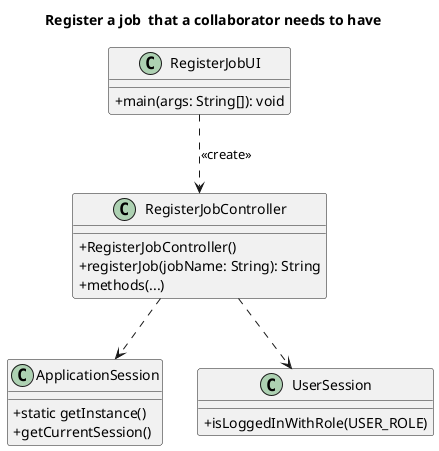 @startuml
title Register a job  that a collaborator needs to have

skinparam classAttributeIconSize 0

class ApplicationSession
{
  +static getInstance()
  +getCurrentSession()
}

class UserSession
{
  +isLoggedInWithRole(USER_ROLE)
}

class "RegisterJobController" {
    + RegisterJobController()
    + registerJob(jobName: String): String
    + methods(...)
}

class "RegisterJobUI" {
+main(args: String[]): void
}

"RegisterJobUI" ..> "RegisterJobController": <<create>>
"RegisterJobController" ..> ApplicationSession
"RegisterJobController" ..> UserSession

@enduml